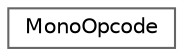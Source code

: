 digraph "Graphical Class Hierarchy"
{
 // LATEX_PDF_SIZE
  bgcolor="transparent";
  edge [fontname=Helvetica,fontsize=10,labelfontname=Helvetica,labelfontsize=10];
  node [fontname=Helvetica,fontsize=10,shape=box,height=0.2,width=0.4];
  rankdir="LR";
  Node0 [label="MonoOpcode",height=0.2,width=0.4,color="grey40", fillcolor="white", style="filled",URL="$struct_mono_opcode.html",tooltip=" "];
}
